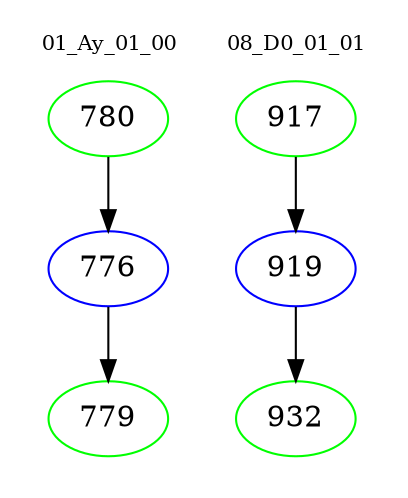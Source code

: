 digraph{
subgraph cluster_0 {
color = white
label = "01_Ay_01_00";
fontsize=10;
T0_780 [label="780", color="green"]
T0_780 -> T0_776 [color="black"]
T0_776 [label="776", color="blue"]
T0_776 -> T0_779 [color="black"]
T0_779 [label="779", color="green"]
}
subgraph cluster_1 {
color = white
label = "08_D0_01_01";
fontsize=10;
T1_917 [label="917", color="green"]
T1_917 -> T1_919 [color="black"]
T1_919 [label="919", color="blue"]
T1_919 -> T1_932 [color="black"]
T1_932 [label="932", color="green"]
}
}
